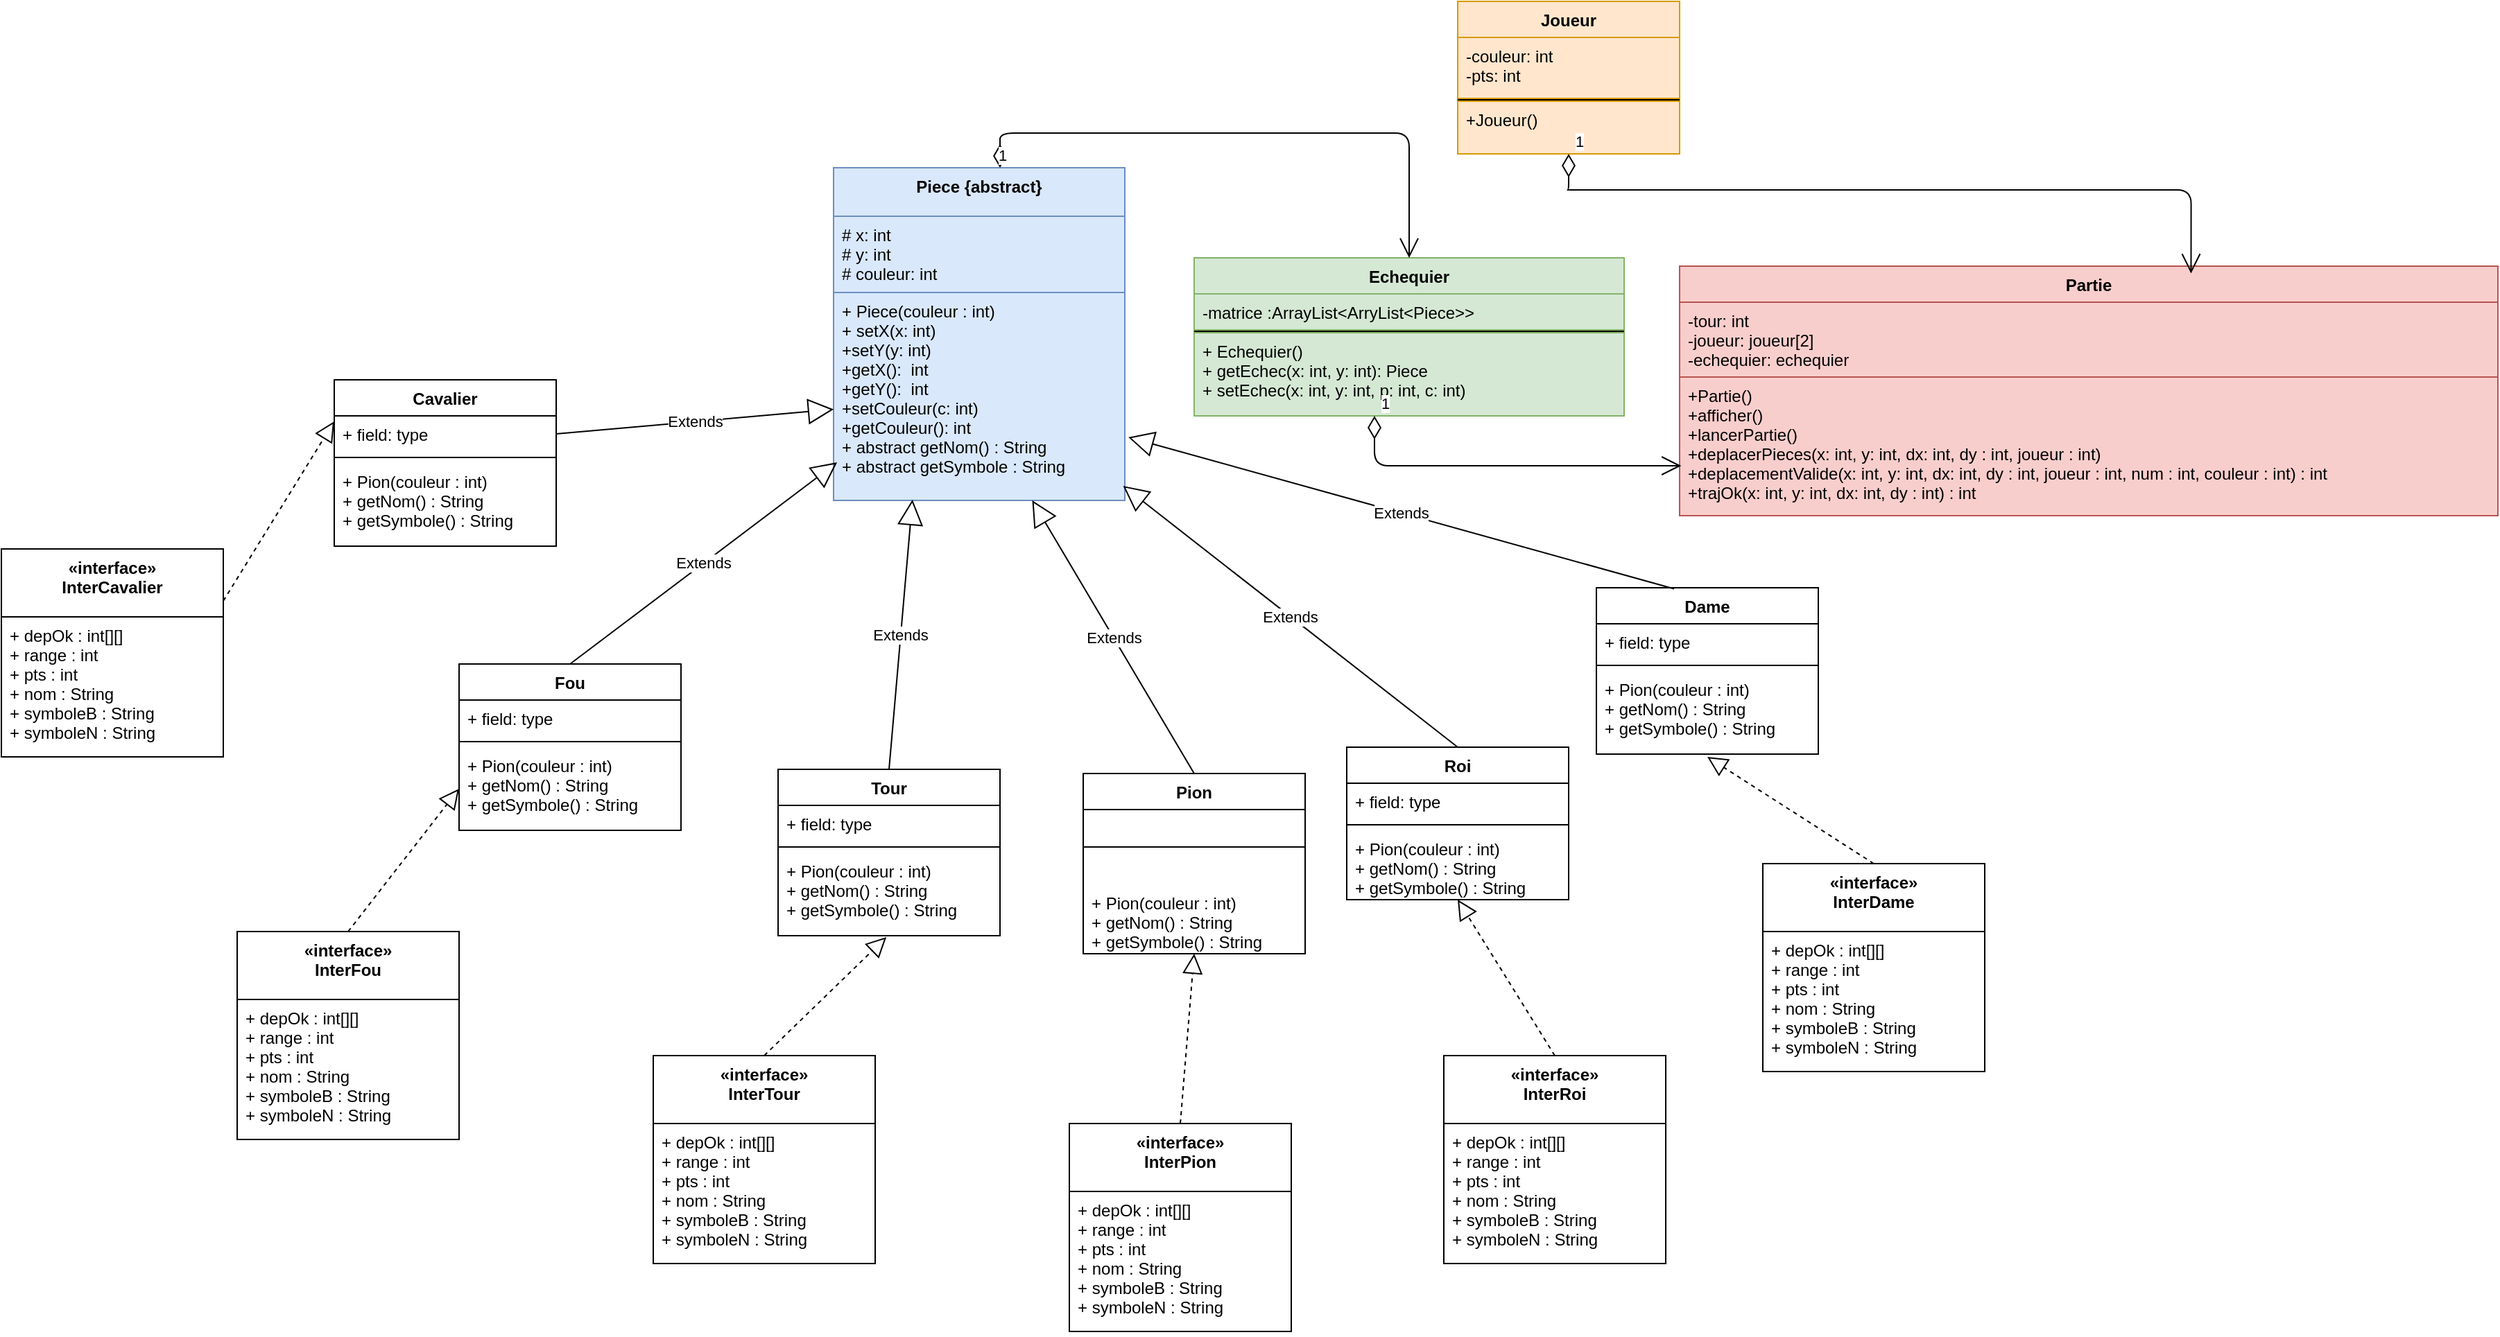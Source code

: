 <mxfile version="10.7.5" type="device"><diagram id="VFJ8gWH4KYKqr8V_xWAX" name="Page-1"><mxGraphModel dx="2250" dy="827" grid="1" gridSize="10" guides="1" tooltips="1" connect="1" arrows="1" fold="1" page="1" pageScale="1" pageWidth="850" pageHeight="1100" math="0" shadow="0"><root><mxCell id="0"/><mxCell id="1" parent="0"/><mxCell id="o99wptSiuyqFiOINW1Ns-1" value="Piece {abstract}" style="swimlane;fontStyle=1;align=center;verticalAlign=top;childLayout=stackLayout;horizontal=1;startSize=35;horizontalStack=0;resizeParent=1;resizeParentMax=0;resizeLast=0;collapsible=1;marginBottom=0;fillColor=#dae8fc;strokeColor=#6c8ebf;" parent="1" vertex="1"><mxGeometry x="260" y="125" width="210" height="240" as="geometry"><mxRectangle x="300" y="175" width="60" height="26" as="alternateBounds"/></mxGeometry></mxCell><mxCell id="o99wptSiuyqFiOINW1Ns-2" value="# x: int&#xA;# y: int&#xA;# couleur: int" style="text;strokeColor=#6c8ebf;fillColor=#dae8fc;align=left;verticalAlign=top;spacingLeft=4;spacingRight=4;overflow=hidden;rotatable=0;points=[[0,0.5],[1,0.5]];portConstraint=eastwest;" parent="o99wptSiuyqFiOINW1Ns-1" vertex="1"><mxGeometry y="35" width="210" height="55" as="geometry"/></mxCell><mxCell id="o99wptSiuyqFiOINW1Ns-3" value="" style="line;strokeWidth=1;fillColor=#dae8fc;align=left;verticalAlign=middle;spacingTop=-1;spacingLeft=3;spacingRight=3;rotatable=0;labelPosition=right;points=[];portConstraint=eastwest;strokeColor=#6c8ebf;" parent="o99wptSiuyqFiOINW1Ns-1" vertex="1"><mxGeometry y="90" width="210" as="geometry"/></mxCell><mxCell id="o99wptSiuyqFiOINW1Ns-4" value="+ Piece(couleur : int)&#xA;+ setX(x: int)&#xA;+setY(y: int)&#xA;+getX():  int&#xA;+getY():  int&#xA;+setCouleur(c: int)&#xA;+getCouleur(): int&#xA;+ abstract getNom() : String&#xA;+ abstract getSymbole : String&#xA;" style="text;strokeColor=#6c8ebf;fillColor=#dae8fc;align=left;verticalAlign=top;spacingLeft=4;spacingRight=4;overflow=hidden;rotatable=0;points=[[0,0.5],[1,0.5]];portConstraint=eastwest;" parent="o99wptSiuyqFiOINW1Ns-1" vertex="1"><mxGeometry y="90" width="210" height="150" as="geometry"/></mxCell><mxCell id="o99wptSiuyqFiOINW1Ns-5" value="Echequier" style="swimlane;fontStyle=1;align=center;verticalAlign=top;childLayout=stackLayout;horizontal=1;startSize=26;horizontalStack=0;resizeParent=1;resizeParentMax=0;resizeLast=0;collapsible=1;marginBottom=0;fillColor=#d5e8d4;strokeColor=#82b366;" parent="1" vertex="1"><mxGeometry x="520" y="190" width="310" height="114" as="geometry"/></mxCell><mxCell id="o99wptSiuyqFiOINW1Ns-6" value="-matrice :ArrayList&lt;ArryList&lt;Piece&gt;&gt;" style="text;strokeColor=#82b366;fillColor=#d5e8d4;align=left;verticalAlign=top;spacingLeft=4;spacingRight=4;overflow=hidden;rotatable=0;points=[[0,0.5],[1,0.5]];portConstraint=eastwest;" parent="o99wptSiuyqFiOINW1Ns-5" vertex="1"><mxGeometry y="26" width="310" height="26" as="geometry"/></mxCell><mxCell id="o99wptSiuyqFiOINW1Ns-7" value="" style="line;strokeWidth=1;fillColor=none;align=left;verticalAlign=middle;spacingTop=-1;spacingLeft=3;spacingRight=3;rotatable=0;labelPosition=right;points=[];portConstraint=eastwest;" parent="o99wptSiuyqFiOINW1Ns-5" vertex="1"><mxGeometry y="52" width="310" height="2" as="geometry"/></mxCell><mxCell id="o99wptSiuyqFiOINW1Ns-8" value="+ Echequier()&#xA;+ getEchec(x: int, y: int): Piece&#xA;+ setEchec(x: int, y: int, p: int, c: int)&#xA;&#xA;&#xA;" style="text;strokeColor=#82b366;fillColor=#d5e8d4;align=left;verticalAlign=top;spacingLeft=4;spacingRight=4;overflow=hidden;rotatable=0;points=[[0,0.5],[1,0.5]];portConstraint=eastwest;" parent="o99wptSiuyqFiOINW1Ns-5" vertex="1"><mxGeometry y="54" width="310" height="60" as="geometry"/></mxCell><mxCell id="o99wptSiuyqFiOINW1Ns-9" value="Partie&#xA;" style="swimlane;fontStyle=1;align=center;verticalAlign=top;childLayout=stackLayout;horizontal=1;startSize=26;horizontalStack=0;resizeParent=1;resizeParentMax=0;resizeLast=0;collapsible=1;marginBottom=0;fillColor=#f8cecc;strokeColor=#b85450;" parent="1" vertex="1"><mxGeometry x="870" y="196" width="590" height="180" as="geometry"/></mxCell><mxCell id="o99wptSiuyqFiOINW1Ns-10" value="-tour: int&#xA;-joueur: joueur[2]&#xA;-echequier: echequier&#xA;" style="text;strokeColor=#b85450;fillColor=#f8cecc;align=left;verticalAlign=top;spacingLeft=4;spacingRight=4;overflow=hidden;rotatable=0;points=[[0,0.5],[1,0.5]];portConstraint=eastwest;" parent="o99wptSiuyqFiOINW1Ns-9" vertex="1"><mxGeometry y="26" width="590" height="54" as="geometry"/></mxCell><mxCell id="o99wptSiuyqFiOINW1Ns-11" value="" style="line;strokeWidth=1;fillColor=none;align=left;verticalAlign=middle;spacingTop=-1;spacingLeft=3;spacingRight=3;rotatable=0;labelPosition=right;points=[];portConstraint=eastwest;" parent="o99wptSiuyqFiOINW1Ns-9" vertex="1"><mxGeometry y="80" width="590" as="geometry"/></mxCell><mxCell id="o99wptSiuyqFiOINW1Ns-12" value="+Partie()&#xA;+afficher()&#xA;+lancerPartie()&#xA;+deplacerPieces(x: int, y: int, dx: int, dy : int, joueur : int)&#xA;+deplacementValide(x: int, y: int, dx: int, dy : int, joueur : int, num : int, couleur : int) : int&#xA;+trajOk(x: int, y: int, dx: int, dy : int) : int&#xA;" style="text;strokeColor=#b85450;fillColor=#f8cecc;align=left;verticalAlign=top;spacingLeft=4;spacingRight=4;overflow=hidden;rotatable=0;points=[[0,0.5],[1,0.5]];portConstraint=eastwest;" parent="o99wptSiuyqFiOINW1Ns-9" vertex="1"><mxGeometry y="80" width="590" height="100" as="geometry"/></mxCell><mxCell id="o99wptSiuyqFiOINW1Ns-13" value="Joueur" style="swimlane;fontStyle=1;align=center;verticalAlign=top;childLayout=stackLayout;horizontal=1;startSize=26;horizontalStack=0;resizeParent=1;resizeParentMax=0;resizeLast=0;collapsible=1;marginBottom=0;fillColor=#ffe6cc;strokeColor=#d79b00;" parent="1" vertex="1"><mxGeometry x="710" y="5" width="160" height="110" as="geometry"/></mxCell><mxCell id="o99wptSiuyqFiOINW1Ns-14" value="-couleur: int&#xA;-pts: int&#xA;" style="text;strokeColor=#d79b00;fillColor=#ffe6cc;align=left;verticalAlign=top;spacingLeft=4;spacingRight=4;overflow=hidden;rotatable=0;points=[[0,0.5],[1,0.5]];portConstraint=eastwest;" parent="o99wptSiuyqFiOINW1Ns-13" vertex="1"><mxGeometry y="26" width="160" height="44" as="geometry"/></mxCell><mxCell id="o99wptSiuyqFiOINW1Ns-15" value="" style="line;strokeWidth=1;fillColor=none;align=left;verticalAlign=middle;spacingTop=-1;spacingLeft=3;spacingRight=3;rotatable=0;labelPosition=right;points=[];portConstraint=eastwest;" parent="o99wptSiuyqFiOINW1Ns-13" vertex="1"><mxGeometry y="70" width="160" height="2" as="geometry"/></mxCell><mxCell id="o99wptSiuyqFiOINW1Ns-16" value="+Joueur()" style="text;strokeColor=#d79b00;fillColor=#ffe6cc;align=left;verticalAlign=top;spacingLeft=4;spacingRight=4;overflow=hidden;rotatable=0;points=[[0,0.5],[1,0.5]];portConstraint=eastwest;" parent="o99wptSiuyqFiOINW1Ns-13" vertex="1"><mxGeometry y="72" width="160" height="38" as="geometry"/></mxCell><mxCell id="o99wptSiuyqFiOINW1Ns-17" value="Fou" style="swimlane;fontStyle=1;align=center;verticalAlign=top;childLayout=stackLayout;horizontal=1;startSize=26;horizontalStack=0;resizeParent=1;resizeParentMax=0;resizeLast=0;collapsible=1;marginBottom=0;" parent="1" vertex="1"><mxGeometry x="-10" y="483" width="160" height="120" as="geometry"/></mxCell><mxCell id="o99wptSiuyqFiOINW1Ns-18" value="+ field: type" style="text;strokeColor=none;fillColor=none;align=left;verticalAlign=top;spacingLeft=4;spacingRight=4;overflow=hidden;rotatable=0;points=[[0,0.5],[1,0.5]];portConstraint=eastwest;" parent="o99wptSiuyqFiOINW1Ns-17" vertex="1"><mxGeometry y="26" width="160" height="26" as="geometry"/></mxCell><mxCell id="o99wptSiuyqFiOINW1Ns-19" value="" style="line;strokeWidth=1;fillColor=none;align=left;verticalAlign=middle;spacingTop=-1;spacingLeft=3;spacingRight=3;rotatable=0;labelPosition=right;points=[];portConstraint=eastwest;" parent="o99wptSiuyqFiOINW1Ns-17" vertex="1"><mxGeometry y="52" width="160" height="8" as="geometry"/></mxCell><mxCell id="o99wptSiuyqFiOINW1Ns-20" value="+ Pion(couleur : int)&#xA;+ getNom() : String&#xA;+ getSymbole() : String&#xA;" style="text;strokeColor=none;fillColor=none;align=left;verticalAlign=top;spacingLeft=4;spacingRight=4;overflow=hidden;rotatable=0;points=[[0,0.5],[1,0.5]];portConstraint=eastwest;" parent="o99wptSiuyqFiOINW1Ns-17" vertex="1"><mxGeometry y="60" width="160" height="60" as="geometry"/></mxCell><mxCell id="o99wptSiuyqFiOINW1Ns-21" value="Tour&#xA;" style="swimlane;fontStyle=1;align=center;verticalAlign=top;childLayout=stackLayout;horizontal=1;startSize=26;horizontalStack=0;resizeParent=1;resizeParentMax=0;resizeLast=0;collapsible=1;marginBottom=0;" parent="1" vertex="1"><mxGeometry x="220" y="559" width="160" height="120" as="geometry"/></mxCell><mxCell id="o99wptSiuyqFiOINW1Ns-22" value="+ field: type" style="text;strokeColor=none;fillColor=none;align=left;verticalAlign=top;spacingLeft=4;spacingRight=4;overflow=hidden;rotatable=0;points=[[0,0.5],[1,0.5]];portConstraint=eastwest;" parent="o99wptSiuyqFiOINW1Ns-21" vertex="1"><mxGeometry y="26" width="160" height="26" as="geometry"/></mxCell><mxCell id="o99wptSiuyqFiOINW1Ns-23" value="" style="line;strokeWidth=1;fillColor=none;align=left;verticalAlign=middle;spacingTop=-1;spacingLeft=3;spacingRight=3;rotatable=0;labelPosition=right;points=[];portConstraint=eastwest;" parent="o99wptSiuyqFiOINW1Ns-21" vertex="1"><mxGeometry y="52" width="160" height="8" as="geometry"/></mxCell><mxCell id="o99wptSiuyqFiOINW1Ns-24" value="+ Pion(couleur : int)&#xA;+ getNom() : String&#xA;+ getSymbole() : String&#xA;" style="text;strokeColor=none;fillColor=none;align=left;verticalAlign=top;spacingLeft=4;spacingRight=4;overflow=hidden;rotatable=0;points=[[0,0.5],[1,0.5]];portConstraint=eastwest;" parent="o99wptSiuyqFiOINW1Ns-21" vertex="1"><mxGeometry y="60" width="160" height="60" as="geometry"/></mxCell><mxCell id="o99wptSiuyqFiOINW1Ns-25" value="Roi" style="swimlane;fontStyle=1;align=center;verticalAlign=top;childLayout=stackLayout;horizontal=1;startSize=26;horizontalStack=0;resizeParent=1;resizeParentMax=0;resizeLast=0;collapsible=1;marginBottom=0;" parent="1" vertex="1"><mxGeometry x="630" y="543" width="160" height="110" as="geometry"/></mxCell><mxCell id="o99wptSiuyqFiOINW1Ns-26" value="+ field: type" style="text;strokeColor=none;fillColor=none;align=left;verticalAlign=top;spacingLeft=4;spacingRight=4;overflow=hidden;rotatable=0;points=[[0,0.5],[1,0.5]];portConstraint=eastwest;" parent="o99wptSiuyqFiOINW1Ns-25" vertex="1"><mxGeometry y="26" width="160" height="26" as="geometry"/></mxCell><mxCell id="o99wptSiuyqFiOINW1Ns-27" value="" style="line;strokeWidth=1;fillColor=none;align=left;verticalAlign=middle;spacingTop=-1;spacingLeft=3;spacingRight=3;rotatable=0;labelPosition=right;points=[];portConstraint=eastwest;" parent="o99wptSiuyqFiOINW1Ns-25" vertex="1"><mxGeometry y="52" width="160" height="8" as="geometry"/></mxCell><mxCell id="o99wptSiuyqFiOINW1Ns-28" value="+ Pion(couleur : int)&#xA;+ getNom() : String&#xA;+ getSymbole() : String&#xA;" style="text;strokeColor=none;fillColor=none;align=left;verticalAlign=top;spacingLeft=4;spacingRight=4;overflow=hidden;rotatable=0;points=[[0,0.5],[1,0.5]];portConstraint=eastwest;" parent="o99wptSiuyqFiOINW1Ns-25" vertex="1"><mxGeometry y="60" width="160" height="50" as="geometry"/></mxCell><mxCell id="o99wptSiuyqFiOINW1Ns-29" value="Dame" style="swimlane;fontStyle=1;align=center;verticalAlign=top;childLayout=stackLayout;horizontal=1;startSize=26;horizontalStack=0;resizeParent=1;resizeParentMax=0;resizeLast=0;collapsible=1;marginBottom=0;" parent="1" vertex="1"><mxGeometry x="810" y="428" width="160" height="120" as="geometry"/></mxCell><mxCell id="o99wptSiuyqFiOINW1Ns-30" value="+ field: type" style="text;strokeColor=none;fillColor=none;align=left;verticalAlign=top;spacingLeft=4;spacingRight=4;overflow=hidden;rotatable=0;points=[[0,0.5],[1,0.5]];portConstraint=eastwest;" parent="o99wptSiuyqFiOINW1Ns-29" vertex="1"><mxGeometry y="26" width="160" height="26" as="geometry"/></mxCell><mxCell id="o99wptSiuyqFiOINW1Ns-31" value="" style="line;strokeWidth=1;fillColor=none;align=left;verticalAlign=middle;spacingTop=-1;spacingLeft=3;spacingRight=3;rotatable=0;labelPosition=right;points=[];portConstraint=eastwest;" parent="o99wptSiuyqFiOINW1Ns-29" vertex="1"><mxGeometry y="52" width="160" height="8" as="geometry"/></mxCell><mxCell id="o99wptSiuyqFiOINW1Ns-32" value="+ Pion(couleur : int)&#xA;+ getNom() : String&#xA;+ getSymbole() : String&#xA;" style="text;strokeColor=none;fillColor=none;align=left;verticalAlign=top;spacingLeft=4;spacingRight=4;overflow=hidden;rotatable=0;points=[[0,0.5],[1,0.5]];portConstraint=eastwest;" parent="o99wptSiuyqFiOINW1Ns-29" vertex="1"><mxGeometry y="60" width="160" height="60" as="geometry"/></mxCell><mxCell id="o99wptSiuyqFiOINW1Ns-33" value="Cavalier" style="swimlane;fontStyle=1;align=center;verticalAlign=top;childLayout=stackLayout;horizontal=1;startSize=26;horizontalStack=0;resizeParent=1;resizeParentMax=0;resizeLast=0;collapsible=1;marginBottom=0;" parent="1" vertex="1"><mxGeometry x="-100" y="278" width="160" height="120" as="geometry"/></mxCell><mxCell id="o99wptSiuyqFiOINW1Ns-34" value="+ field: type" style="text;strokeColor=none;fillColor=none;align=left;verticalAlign=top;spacingLeft=4;spacingRight=4;overflow=hidden;rotatable=0;points=[[0,0.5],[1,0.5]];portConstraint=eastwest;" parent="o99wptSiuyqFiOINW1Ns-33" vertex="1"><mxGeometry y="26" width="160" height="26" as="geometry"/></mxCell><mxCell id="o99wptSiuyqFiOINW1Ns-35" value="" style="line;strokeWidth=1;fillColor=none;align=left;verticalAlign=middle;spacingTop=-1;spacingLeft=3;spacingRight=3;rotatable=0;labelPosition=right;points=[];portConstraint=eastwest;" parent="o99wptSiuyqFiOINW1Ns-33" vertex="1"><mxGeometry y="52" width="160" height="8" as="geometry"/></mxCell><mxCell id="o99wptSiuyqFiOINW1Ns-36" value="+ Pion(couleur : int)&#xA;+ getNom() : String&#xA;+ getSymbole() : String&#xA;" style="text;strokeColor=none;fillColor=none;align=left;verticalAlign=top;spacingLeft=4;spacingRight=4;overflow=hidden;rotatable=0;points=[[0,0.5],[1,0.5]];portConstraint=eastwest;" parent="o99wptSiuyqFiOINW1Ns-33" vertex="1"><mxGeometry y="60" width="160" height="60" as="geometry"/></mxCell><mxCell id="o99wptSiuyqFiOINW1Ns-37" value="Pion" style="swimlane;fontStyle=1;align=center;verticalAlign=top;childLayout=stackLayout;horizontal=1;startSize=26;horizontalStack=0;resizeParent=1;resizeParentMax=0;resizeLast=0;collapsible=1;marginBottom=0;" parent="1" vertex="1"><mxGeometry x="440" y="562" width="160" height="130" as="geometry"/></mxCell><mxCell id="o99wptSiuyqFiOINW1Ns-39" value="" style="line;strokeWidth=1;fillColor=none;align=left;verticalAlign=middle;spacingTop=-1;spacingLeft=3;spacingRight=3;rotatable=0;labelPosition=right;points=[];portConstraint=eastwest;" parent="o99wptSiuyqFiOINW1Ns-37" vertex="1"><mxGeometry y="26" width="160" height="54" as="geometry"/></mxCell><mxCell id="o99wptSiuyqFiOINW1Ns-40" value="+ Pion(couleur : int)&#xA;+ getNom() : String&#xA;+ getSymbole() : String&#xA;" style="text;strokeColor=none;fillColor=none;align=left;verticalAlign=top;spacingLeft=4;spacingRight=4;overflow=hidden;rotatable=0;points=[[0,0.5],[1,0.5]];portConstraint=eastwest;" parent="o99wptSiuyqFiOINW1Ns-37" vertex="1"><mxGeometry y="80" width="160" height="50" as="geometry"/></mxCell><mxCell id="p1Dl6-u2gUVpNE184DZr-13" value="1" style="endArrow=open;html=1;endSize=12;startArrow=diamondThin;startSize=14;startFill=0;edgeStyle=orthogonalEdgeStyle;align=left;verticalAlign=bottom;entryX=0.625;entryY=0.029;entryDx=0;entryDy=0;entryPerimeter=0;exitX=0.5;exitY=1;exitDx=0;exitDy=0;" parent="1" source="o99wptSiuyqFiOINW1Ns-13" target="o99wptSiuyqFiOINW1Ns-9" edge="1"><mxGeometry x="-1" y="3" relative="1" as="geometry"><mxPoint x="800" y="140" as="sourcePoint"/><mxPoint x="960" y="140" as="targetPoint"/><Array as="points"><mxPoint x="789" y="141"/><mxPoint x="969" y="141"/></Array></mxGeometry></mxCell><mxCell id="yTEc1TYqVgAPv-d54Dot-1" value="Extends" style="endArrow=block;endSize=16;endFill=0;html=1;exitX=1;exitY=0.5;exitDx=0;exitDy=0;" parent="1" source="o99wptSiuyqFiOINW1Ns-34" target="o99wptSiuyqFiOINW1Ns-4" edge="1"><mxGeometry width="160" relative="1" as="geometry"><mxPoint x="150" y="400" as="sourcePoint"/><mxPoint x="310" y="400" as="targetPoint"/></mxGeometry></mxCell><mxCell id="yTEc1TYqVgAPv-d54Dot-2" value="Extends" style="endArrow=block;endSize=16;endFill=0;html=1;exitX=0.5;exitY=0;exitDx=0;exitDy=0;entryX=0.012;entryY=0.817;entryDx=0;entryDy=0;entryPerimeter=0;" parent="1" source="o99wptSiuyqFiOINW1Ns-17" target="o99wptSiuyqFiOINW1Ns-4" edge="1"><mxGeometry width="160" relative="1" as="geometry"><mxPoint x="100" y="435.5" as="sourcePoint"/><mxPoint x="210" y="410.115" as="targetPoint"/></mxGeometry></mxCell><mxCell id="yTEc1TYqVgAPv-d54Dot-3" value="Extends" style="endArrow=block;endSize=16;endFill=0;html=1;entryX=0.271;entryY=0.996;entryDx=0;entryDy=0;entryPerimeter=0;exitX=0.5;exitY=0;exitDx=0;exitDy=0;" parent="1" source="o99wptSiuyqFiOINW1Ns-21" target="o99wptSiuyqFiOINW1Ns-4" edge="1"><mxGeometry width="160" relative="1" as="geometry"><mxPoint x="330" y="465" as="sourcePoint"/><mxPoint x="382" y="353.5" as="targetPoint"/></mxGeometry></mxCell><mxCell id="yTEc1TYqVgAPv-d54Dot-4" value="Extends" style="endArrow=block;endSize=16;endFill=0;html=1;entryX=0.682;entryY=1;entryDx=0;entryDy=0;entryPerimeter=0;exitX=0.5;exitY=0;exitDx=0;exitDy=0;" parent="1" source="o99wptSiuyqFiOINW1Ns-37" target="o99wptSiuyqFiOINW1Ns-4" edge="1"><mxGeometry width="160" relative="1" as="geometry"><mxPoint x="530" y="452" as="sourcePoint"/><mxPoint x="536" y="370" as="targetPoint"/></mxGeometry></mxCell><mxCell id="yTEc1TYqVgAPv-d54Dot-5" value="Extends" style="endArrow=block;endSize=16;endFill=0;html=1;entryX=0.994;entryY=0.93;entryDx=0;entryDy=0;entryPerimeter=0;exitX=0.5;exitY=0;exitDx=0;exitDy=0;" parent="1" source="o99wptSiuyqFiOINW1Ns-25" target="o99wptSiuyqFiOINW1Ns-4" edge="1"><mxGeometry width="160" relative="1" as="geometry"><mxPoint x="590" y="428.5" as="sourcePoint"/><mxPoint x="596" y="346.5" as="targetPoint"/></mxGeometry></mxCell><mxCell id="yTEc1TYqVgAPv-d54Dot-6" value="Extends" style="endArrow=block;endSize=16;endFill=0;html=1;entryX=1.012;entryY=0.696;entryDx=0;entryDy=0;entryPerimeter=0;exitX=0.35;exitY=0.006;exitDx=0;exitDy=0;exitPerimeter=0;" parent="1" source="o99wptSiuyqFiOINW1Ns-29" target="o99wptSiuyqFiOINW1Ns-4" edge="1"><mxGeometry width="160" relative="1" as="geometry"><mxPoint x="700" y="482" as="sourcePoint"/><mxPoint x="706" y="400" as="targetPoint"/></mxGeometry></mxCell><mxCell id="yTEc1TYqVgAPv-d54Dot-7" value="«interface»&#xA;InterRoi" style="swimlane;fontStyle=1;align=center;verticalAlign=top;childLayout=stackLayout;horizontal=1;startSize=49;horizontalStack=0;resizeParent=1;resizeParentMax=0;resizeLast=0;collapsible=1;marginBottom=0;" parent="1" vertex="1"><mxGeometry x="700" y="765.5" width="160" height="150" as="geometry"><mxRectangle x="460" y="710" width="90" height="26" as="alternateBounds"/></mxGeometry></mxCell><mxCell id="yTEc1TYqVgAPv-d54Dot-8" value="+ depOk : int[][]&#xA;+ range : int&#xA;+ pts : int&#xA;+ nom : String&#xA;+ symboleB : String&#xA;+ symboleN : String&#xA;&#xA;" style="text;strokeColor=none;fillColor=none;align=left;verticalAlign=top;spacingLeft=4;spacingRight=4;overflow=hidden;rotatable=0;points=[[0,0.5],[1,0.5]];portConstraint=eastwest;" parent="yTEc1TYqVgAPv-d54Dot-7" vertex="1"><mxGeometry y="49" width="160" height="101" as="geometry"/></mxCell><mxCell id="yTEc1TYqVgAPv-d54Dot-52" value="«interface»&#xA;InterDame" style="swimlane;fontStyle=1;align=center;verticalAlign=top;childLayout=stackLayout;horizontal=1;startSize=49;horizontalStack=0;resizeParent=1;resizeParentMax=0;resizeLast=0;collapsible=1;marginBottom=0;" parent="1" vertex="1"><mxGeometry x="930" y="627" width="160" height="150" as="geometry"><mxRectangle x="460" y="710" width="90" height="26" as="alternateBounds"/></mxGeometry></mxCell><mxCell id="yTEc1TYqVgAPv-d54Dot-53" value="+ depOk : int[][]&#xA;+ range : int&#xA;+ pts : int&#xA;+ nom : String&#xA;+ symboleB : String&#xA;+ symboleN : String&#xA;&#xA;" style="text;strokeColor=none;fillColor=none;align=left;verticalAlign=top;spacingLeft=4;spacingRight=4;overflow=hidden;rotatable=0;points=[[0,0.5],[1,0.5]];portConstraint=eastwest;" parent="yTEc1TYqVgAPv-d54Dot-52" vertex="1"><mxGeometry y="49" width="160" height="101" as="geometry"/></mxCell><mxCell id="yTEc1TYqVgAPv-d54Dot-54" value="«interface»&#xA;InterPion" style="swimlane;fontStyle=1;align=center;verticalAlign=top;childLayout=stackLayout;horizontal=1;startSize=49;horizontalStack=0;resizeParent=1;resizeParentMax=0;resizeLast=0;collapsible=1;marginBottom=0;" parent="1" vertex="1"><mxGeometry x="430" y="814.5" width="160" height="150" as="geometry"><mxRectangle x="460" y="710" width="90" height="26" as="alternateBounds"/></mxGeometry></mxCell><mxCell id="yTEc1TYqVgAPv-d54Dot-55" value="+ depOk : int[][]&#xA;+ range : int&#xA;+ pts : int&#xA;+ nom : String&#xA;+ symboleB : String&#xA;+ symboleN : String&#xA;&#xA;" style="text;strokeColor=none;fillColor=none;align=left;verticalAlign=top;spacingLeft=4;spacingRight=4;overflow=hidden;rotatable=0;points=[[0,0.5],[1,0.5]];portConstraint=eastwest;" parent="yTEc1TYqVgAPv-d54Dot-54" vertex="1"><mxGeometry y="49" width="160" height="101" as="geometry"/></mxCell><mxCell id="yTEc1TYqVgAPv-d54Dot-56" value="«interface»&#xA;InterTour" style="swimlane;fontStyle=1;align=center;verticalAlign=top;childLayout=stackLayout;horizontal=1;startSize=49;horizontalStack=0;resizeParent=1;resizeParentMax=0;resizeLast=0;collapsible=1;marginBottom=0;" parent="1" vertex="1"><mxGeometry x="130" y="765.5" width="160" height="150" as="geometry"><mxRectangle x="460" y="710" width="90" height="26" as="alternateBounds"/></mxGeometry></mxCell><mxCell id="yTEc1TYqVgAPv-d54Dot-57" value="+ depOk : int[][]&#xA;+ range : int&#xA;+ pts : int&#xA;+ nom : String&#xA;+ symboleB : String&#xA;+ symboleN : String&#xA;&#xA;" style="text;strokeColor=none;fillColor=none;align=left;verticalAlign=top;spacingLeft=4;spacingRight=4;overflow=hidden;rotatable=0;points=[[0,0.5],[1,0.5]];portConstraint=eastwest;" parent="yTEc1TYqVgAPv-d54Dot-56" vertex="1"><mxGeometry y="49" width="160" height="101" as="geometry"/></mxCell><mxCell id="yTEc1TYqVgAPv-d54Dot-58" value="«interface»&#xA;InterFou" style="swimlane;fontStyle=1;align=center;verticalAlign=top;childLayout=stackLayout;horizontal=1;startSize=49;horizontalStack=0;resizeParent=1;resizeParentMax=0;resizeLast=0;collapsible=1;marginBottom=0;" parent="1" vertex="1"><mxGeometry x="-170" y="676" width="160" height="150" as="geometry"><mxRectangle x="460" y="710" width="90" height="26" as="alternateBounds"/></mxGeometry></mxCell><mxCell id="yTEc1TYqVgAPv-d54Dot-59" value="+ depOk : int[][]&#xA;+ range : int&#xA;+ pts : int&#xA;+ nom : String&#xA;+ symboleB : String&#xA;+ symboleN : String&#xA;&#xA;" style="text;strokeColor=none;fillColor=none;align=left;verticalAlign=top;spacingLeft=4;spacingRight=4;overflow=hidden;rotatable=0;points=[[0,0.5],[1,0.5]];portConstraint=eastwest;" parent="yTEc1TYqVgAPv-d54Dot-58" vertex="1"><mxGeometry y="49" width="160" height="101" as="geometry"/></mxCell><mxCell id="yTEc1TYqVgAPv-d54Dot-60" value="«interface»&#xA;InterCavalier" style="swimlane;fontStyle=1;align=center;verticalAlign=top;childLayout=stackLayout;horizontal=1;startSize=49;horizontalStack=0;resizeParent=1;resizeParentMax=0;resizeLast=0;collapsible=1;marginBottom=0;" parent="1" vertex="1"><mxGeometry x="-340" y="400" width="160" height="150" as="geometry"><mxRectangle x="460" y="710" width="90" height="26" as="alternateBounds"/></mxGeometry></mxCell><mxCell id="yTEc1TYqVgAPv-d54Dot-61" value="+ depOk : int[][]&#xA;+ range : int&#xA;+ pts : int&#xA;+ nom : String&#xA;+ symboleB : String&#xA;+ symboleN : String&#xA;&#xA;" style="text;strokeColor=none;fillColor=none;align=left;verticalAlign=top;spacingLeft=4;spacingRight=4;overflow=hidden;rotatable=0;points=[[0,0.5],[1,0.5]];portConstraint=eastwest;" parent="yTEc1TYqVgAPv-d54Dot-60" vertex="1"><mxGeometry y="49" width="160" height="101" as="geometry"/></mxCell><mxCell id="yTEc1TYqVgAPv-d54Dot-64" value="" style="endArrow=block;dashed=1;endFill=0;endSize=12;html=1;entryX=0;entryY=0.25;entryDx=0;entryDy=0;exitX=1;exitY=0.25;exitDx=0;exitDy=0;" parent="1" source="yTEc1TYqVgAPv-d54Dot-60" target="o99wptSiuyqFiOINW1Ns-33" edge="1"><mxGeometry width="160" relative="1" as="geometry"><mxPoint x="-320" y="310" as="sourcePoint"/><mxPoint x="-160" y="310" as="targetPoint"/></mxGeometry></mxCell><mxCell id="yTEc1TYqVgAPv-d54Dot-65" value="" style="endArrow=block;dashed=1;endFill=0;endSize=12;html=1;entryX=0;entryY=0.5;entryDx=0;entryDy=0;exitX=0.5;exitY=0;exitDx=0;exitDy=0;" parent="1" source="yTEc1TYqVgAPv-d54Dot-58" target="o99wptSiuyqFiOINW1Ns-20" edge="1"><mxGeometry width="160" relative="1" as="geometry"><mxPoint x="-210" y="568.5" as="sourcePoint"/><mxPoint x="-50" y="568.5" as="targetPoint"/></mxGeometry></mxCell><mxCell id="yTEc1TYqVgAPv-d54Dot-66" value="" style="endArrow=block;dashed=1;endFill=0;endSize=12;html=1;exitX=0.5;exitY=0;exitDx=0;exitDy=0;entryX=0.488;entryY=1.017;entryDx=0;entryDy=0;entryPerimeter=0;" parent="1" source="yTEc1TYqVgAPv-d54Dot-56" target="o99wptSiuyqFiOINW1Ns-24" edge="1"><mxGeometry width="160" relative="1" as="geometry"><mxPoint x="40" y="701.0" as="sourcePoint"/><mxPoint x="300" y="710" as="targetPoint"/></mxGeometry></mxCell><mxCell id="yTEc1TYqVgAPv-d54Dot-67" value="" style="endArrow=block;dashed=1;endFill=0;endSize=12;html=1;exitX=0.5;exitY=0;exitDx=0;exitDy=0;entryX=0.5;entryY=1;entryDx=0;entryDy=0;" parent="1" source="yTEc1TYqVgAPv-d54Dot-54" target="o99wptSiuyqFiOINW1Ns-37" edge="1"><mxGeometry width="160" relative="1" as="geometry"><mxPoint x="420" y="752.5" as="sourcePoint"/><mxPoint x="580" y="752.5" as="targetPoint"/></mxGeometry></mxCell><mxCell id="yTEc1TYqVgAPv-d54Dot-68" value="" style="endArrow=block;dashed=1;endFill=0;endSize=12;html=1;exitX=0.5;exitY=0;exitDx=0;exitDy=0;entryX=0.5;entryY=1;entryDx=0;entryDy=0;" parent="1" source="yTEc1TYqVgAPv-d54Dot-7" target="o99wptSiuyqFiOINW1Ns-25" edge="1"><mxGeometry width="160" relative="1" as="geometry"><mxPoint x="660" y="708.5" as="sourcePoint"/><mxPoint x="820" y="708.5" as="targetPoint"/></mxGeometry></mxCell><mxCell id="yTEc1TYqVgAPv-d54Dot-69" value="" style="endArrow=block;dashed=1;endFill=0;endSize=12;html=1;exitX=0.5;exitY=0;exitDx=0;exitDy=0;entryX=0.5;entryY=1.033;entryDx=0;entryDy=0;entryPerimeter=0;" parent="1" source="yTEc1TYqVgAPv-d54Dot-52" target="o99wptSiuyqFiOINW1Ns-32" edge="1"><mxGeometry width="160" relative="1" as="geometry"><mxPoint x="890" y="595" as="sourcePoint"/><mxPoint x="1050.0" y="595" as="targetPoint"/></mxGeometry></mxCell><mxCell id="peSVg2w5KilVJFPck21v-7" value="1" style="endArrow=open;html=1;endSize=12;startArrow=diamondThin;startSize=14;startFill=0;edgeStyle=orthogonalEdgeStyle;align=left;verticalAlign=bottom;entryX=0.5;entryY=0;entryDx=0;entryDy=0;" parent="1" source="o99wptSiuyqFiOINW1Ns-1" target="o99wptSiuyqFiOINW1Ns-5" edge="1"><mxGeometry x="-1" y="3" relative="1" as="geometry"><mxPoint x="380" y="40" as="sourcePoint"/><mxPoint x="540" y="40" as="targetPoint"/><Array as="points"><mxPoint x="380" y="100"/><mxPoint x="675" y="100"/></Array></mxGeometry></mxCell><mxCell id="NZpo9Tqegwu7kFJcxX7N-2" value="1" style="endArrow=open;html=1;endSize=12;startArrow=diamondThin;startSize=14;startFill=0;edgeStyle=orthogonalEdgeStyle;align=left;verticalAlign=bottom;entryX=0.002;entryY=0.64;entryDx=0;entryDy=0;entryPerimeter=0;" edge="1" parent="1" source="o99wptSiuyqFiOINW1Ns-8" target="o99wptSiuyqFiOINW1Ns-12"><mxGeometry x="-1" y="3" relative="1" as="geometry"><mxPoint x="650" y="340" as="sourcePoint"/><mxPoint x="810" y="340" as="targetPoint"/><Array as="points"><mxPoint x="650" y="340"/></Array></mxGeometry></mxCell></root></mxGraphModel></diagram></mxfile>